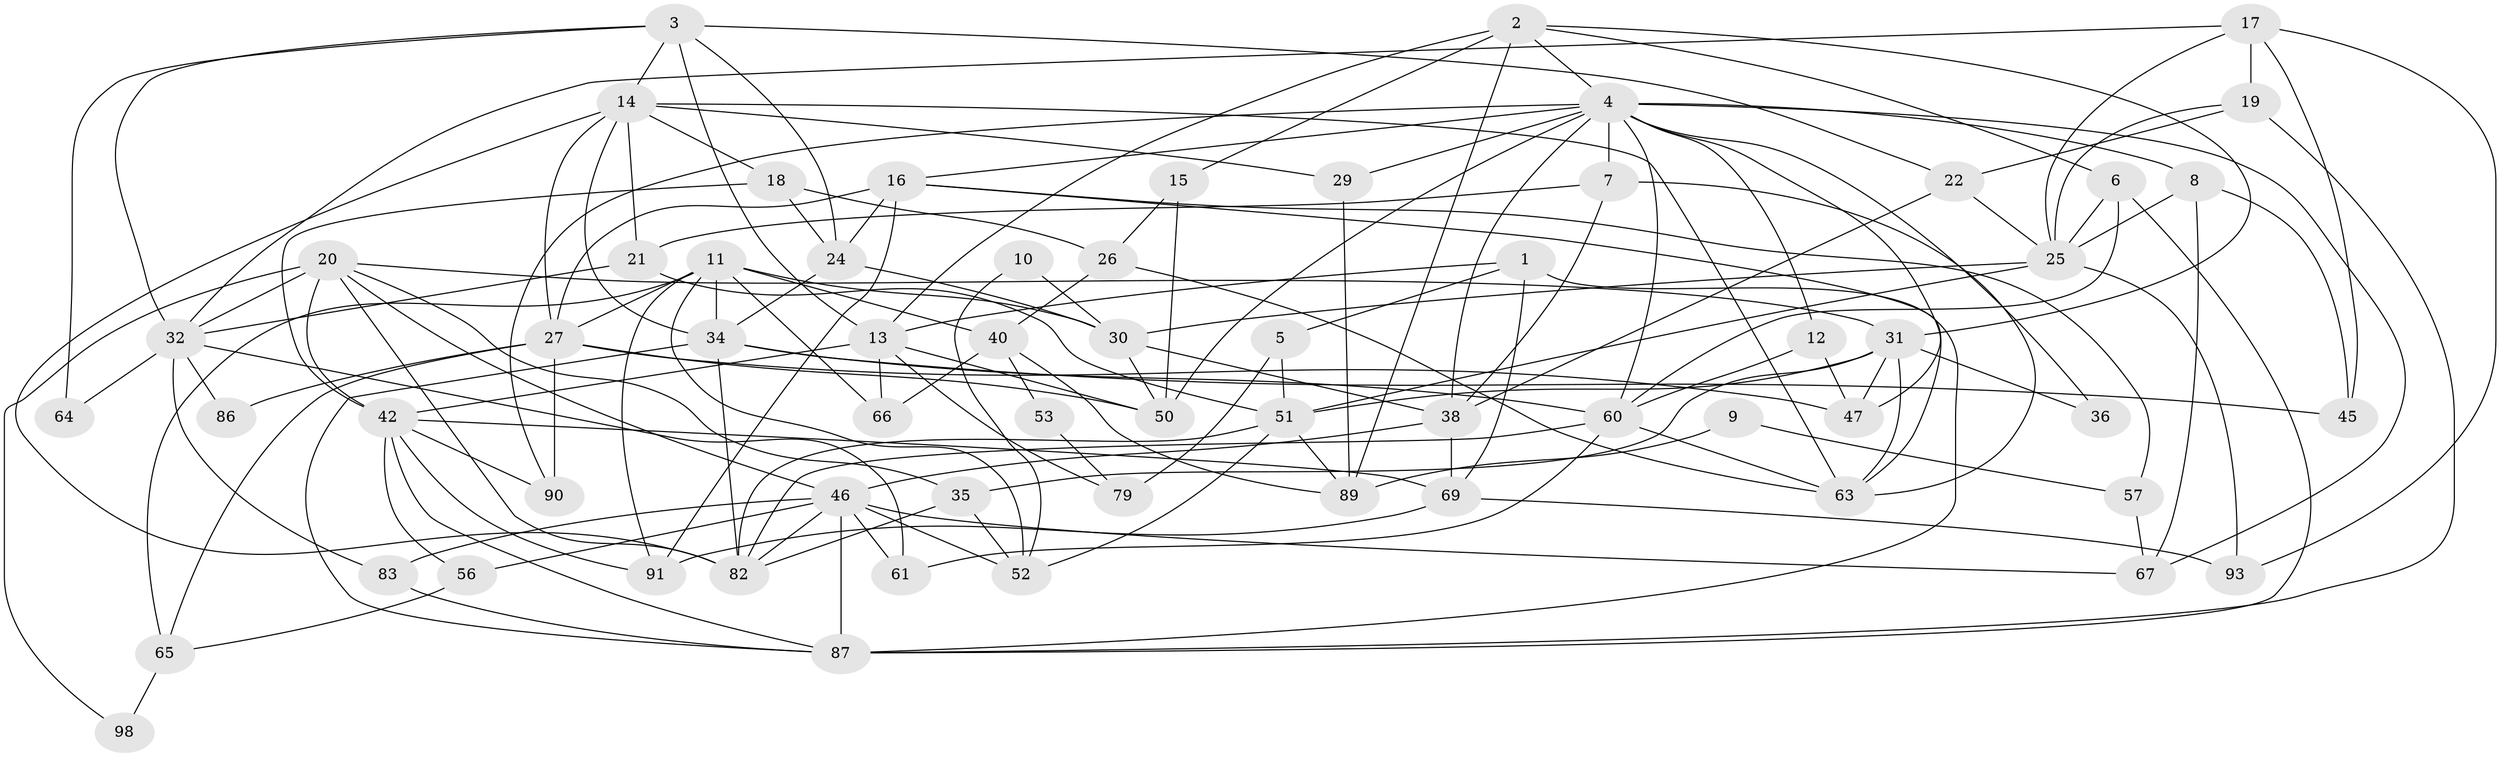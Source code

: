 // original degree distribution, {4: 0.3, 5: 0.17, 3: 0.26, 2: 0.13, 6: 0.11, 7: 0.02, 11: 0.01}
// Generated by graph-tools (version 1.1) at 2025/11/02/21/25 10:11:15]
// undirected, 63 vertices, 153 edges
graph export_dot {
graph [start="1"]
  node [color=gray90,style=filled];
  1;
  2 [super="+68"];
  3 [super="+58"];
  4 [super="+28"];
  5;
  6;
  7 [super="+71"];
  8;
  9;
  10;
  11 [super="+75"];
  12;
  13 [super="+39"];
  14 [super="+55"];
  15 [super="+33"];
  16 [super="+72"];
  17 [super="+48"];
  18;
  19 [super="+49"];
  20 [super="+92"];
  21 [super="+23"];
  22 [super="+80"];
  24 [super="+59"];
  25 [super="+62"];
  26 [super="+85"];
  27 [super="+54"];
  29 [super="+43"];
  30 [super="+44"];
  31 [super="+74"];
  32 [super="+41"];
  34 [super="+37"];
  35 [super="+96"];
  36;
  38 [super="+100"];
  40 [super="+76"];
  42 [super="+70"];
  45 [super="+77"];
  46 [super="+73"];
  47;
  50;
  51 [super="+81"];
  52 [super="+84"];
  53;
  56;
  57;
  60 [super="+78"];
  61 [super="+88"];
  63;
  64;
  65;
  66;
  67;
  69 [super="+94"];
  79;
  82 [super="+99"];
  83;
  86;
  87 [super="+95"];
  89;
  90;
  91;
  93 [super="+97"];
  98;
  1 -- 69;
  1 -- 5;
  1 -- 87;
  1 -- 13;
  2 -- 6;
  2 -- 31;
  2 -- 89;
  2 -- 4;
  2 -- 13;
  2 -- 15;
  3 -- 14;
  3 -- 64;
  3 -- 13;
  3 -- 32;
  3 -- 24;
  3 -- 22;
  4 -- 47;
  4 -- 50;
  4 -- 60;
  4 -- 67;
  4 -- 36;
  4 -- 7;
  4 -- 8;
  4 -- 12;
  4 -- 16;
  4 -- 90;
  4 -- 29;
  4 -- 38;
  5 -- 79;
  5 -- 51;
  6 -- 60;
  6 -- 25;
  6 -- 87;
  7 -- 63;
  7 -- 21;
  7 -- 38;
  8 -- 45;
  8 -- 67;
  8 -- 25;
  9 -- 57;
  9 -- 89;
  10 -- 52;
  10 -- 30;
  11 -- 34;
  11 -- 65;
  11 -- 40;
  11 -- 66;
  11 -- 52 [weight=2];
  11 -- 91;
  11 -- 30;
  11 -- 27;
  12 -- 47;
  12 -- 60;
  13 -- 50 [weight=2];
  13 -- 42;
  13 -- 66;
  13 -- 79;
  14 -- 82;
  14 -- 18;
  14 -- 29;
  14 -- 63;
  14 -- 27;
  14 -- 21 [weight=2];
  14 -- 34;
  15 -- 50;
  15 -- 26;
  16 -- 91 [weight=2];
  16 -- 24 [weight=2];
  16 -- 57;
  16 -- 27;
  16 -- 63;
  17 -- 25;
  17 -- 93;
  17 -- 32;
  17 -- 45;
  17 -- 19;
  18 -- 24;
  18 -- 26;
  18 -- 42;
  19 -- 22 [weight=2];
  19 -- 25 [weight=2];
  19 -- 87;
  20 -- 35;
  20 -- 32;
  20 -- 31;
  20 -- 82;
  20 -- 98;
  20 -- 42;
  20 -- 46;
  21 -- 51;
  21 -- 32;
  22 -- 38;
  22 -- 25;
  24 -- 34;
  24 -- 30;
  25 -- 51;
  25 -- 93;
  25 -- 30;
  26 -- 40;
  26 -- 63;
  27 -- 90;
  27 -- 65;
  27 -- 86;
  27 -- 50;
  27 -- 47;
  29 -- 89;
  30 -- 50;
  30 -- 38;
  31 -- 47;
  31 -- 36;
  31 -- 51;
  31 -- 63;
  31 -- 35;
  32 -- 64;
  32 -- 83;
  32 -- 86;
  32 -- 61;
  34 -- 60;
  34 -- 82;
  34 -- 87;
  34 -- 45;
  35 -- 52;
  35 -- 82;
  38 -- 46;
  38 -- 69;
  40 -- 53;
  40 -- 89;
  40 -- 66;
  42 -- 69;
  42 -- 90;
  42 -- 56;
  42 -- 91;
  42 -- 87;
  46 -- 67;
  46 -- 52;
  46 -- 83;
  46 -- 56;
  46 -- 61;
  46 -- 82;
  46 -- 87;
  51 -- 89;
  51 -- 52;
  51 -- 82;
  53 -- 79;
  56 -- 65;
  57 -- 67;
  60 -- 63;
  60 -- 82;
  60 -- 61;
  65 -- 98;
  69 -- 93;
  69 -- 91;
  83 -- 87;
}
